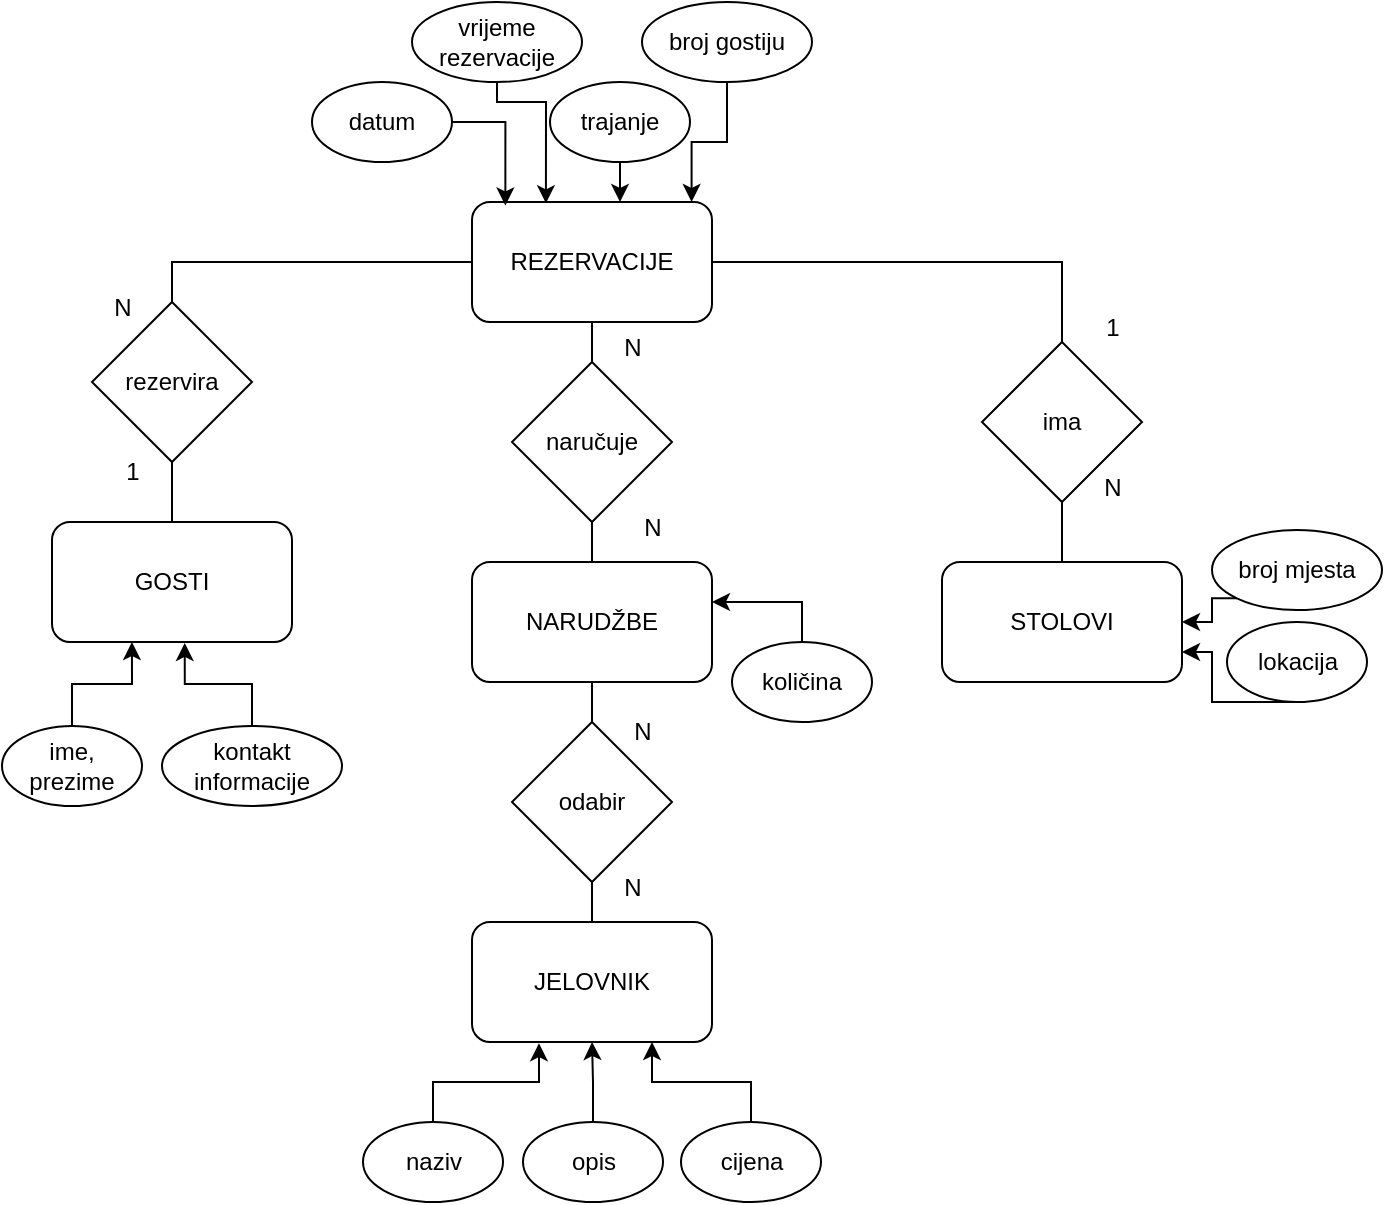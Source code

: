 <mxfile version="24.4.4" type="device">
  <diagram id="2cFhJQ0EuO6aFKeluAfo" name="Page-1">
    <mxGraphModel dx="971" dy="676" grid="1" gridSize="10" guides="1" tooltips="1" connect="1" arrows="1" fold="1" page="1" pageScale="1" pageWidth="1169" pageHeight="827" math="0" shadow="0">
      <root>
        <mxCell id="0" />
        <mxCell id="1" parent="0" />
        <mxCell id="Z1PIHArSDxDDDAEvyer4-1" value="STOLOVI" style="rounded=1;whiteSpace=wrap;html=1;" vertex="1" parent="1">
          <mxGeometry x="585" y="430" width="120" height="60" as="geometry" />
        </mxCell>
        <mxCell id="Z1PIHArSDxDDDAEvyer4-2" value="GOSTI" style="rounded=1;whiteSpace=wrap;html=1;" vertex="1" parent="1">
          <mxGeometry x="140" y="410" width="120" height="60" as="geometry" />
        </mxCell>
        <mxCell id="Z1PIHArSDxDDDAEvyer4-3" value="REZERVACIJE" style="rounded=1;whiteSpace=wrap;html=1;" vertex="1" parent="1">
          <mxGeometry x="350" y="250" width="120" height="60" as="geometry" />
        </mxCell>
        <mxCell id="Z1PIHArSDxDDDAEvyer4-4" value="JELOVNIK" style="rounded=1;whiteSpace=wrap;html=1;" vertex="1" parent="1">
          <mxGeometry x="350" y="610" width="120" height="60" as="geometry" />
        </mxCell>
        <mxCell id="Z1PIHArSDxDDDAEvyer4-6" value="NARUDŽBE" style="rounded=1;whiteSpace=wrap;html=1;" vertex="1" parent="1">
          <mxGeometry x="350" y="430" width="120" height="60" as="geometry" />
        </mxCell>
        <mxCell id="Z1PIHArSDxDDDAEvyer4-9" value="" style="endArrow=none;html=1;rounded=0;entryX=0;entryY=0.5;entryDx=0;entryDy=0;exitX=0.5;exitY=0;exitDx=0;exitDy=0;" edge="1" parent="1" source="Z1PIHArSDxDDDAEvyer4-10" target="Z1PIHArSDxDDDAEvyer4-3">
          <mxGeometry width="50" height="50" relative="1" as="geometry">
            <mxPoint x="220" y="270" as="sourcePoint" />
            <mxPoint x="460" y="540" as="targetPoint" />
            <Array as="points">
              <mxPoint x="200" y="280" />
            </Array>
          </mxGeometry>
        </mxCell>
        <mxCell id="Z1PIHArSDxDDDAEvyer4-10" value="rezervira" style="rhombus;whiteSpace=wrap;html=1;" vertex="1" parent="1">
          <mxGeometry x="160" y="300" width="80" height="80" as="geometry" />
        </mxCell>
        <mxCell id="Z1PIHArSDxDDDAEvyer4-11" value="" style="endArrow=none;html=1;rounded=0;entryX=0.5;entryY=1;entryDx=0;entryDy=0;exitX=0.5;exitY=0;exitDx=0;exitDy=0;" edge="1" parent="1" source="Z1PIHArSDxDDDAEvyer4-2" target="Z1PIHArSDxDDDAEvyer4-10">
          <mxGeometry width="50" height="50" relative="1" as="geometry">
            <mxPoint x="250" y="430" as="sourcePoint" />
            <mxPoint x="300" y="380" as="targetPoint" />
          </mxGeometry>
        </mxCell>
        <mxCell id="Z1PIHArSDxDDDAEvyer4-12" value="1" style="text;html=1;align=center;verticalAlign=middle;resizable=0;points=[];autosize=1;strokeColor=none;fillColor=none;" vertex="1" parent="1">
          <mxGeometry x="165" y="370" width="30" height="30" as="geometry" />
        </mxCell>
        <mxCell id="Z1PIHArSDxDDDAEvyer4-13" value="N" style="text;html=1;align=center;verticalAlign=middle;resizable=0;points=[];autosize=1;strokeColor=none;fillColor=none;" vertex="1" parent="1">
          <mxGeometry x="160" y="288" width="30" height="30" as="geometry" />
        </mxCell>
        <mxCell id="Z1PIHArSDxDDDAEvyer4-14" value="ime, prezime" style="ellipse;whiteSpace=wrap;html=1;" vertex="1" parent="1">
          <mxGeometry x="115" y="512" width="70" height="40" as="geometry" />
        </mxCell>
        <mxCell id="Z1PIHArSDxDDDAEvyer4-16" value="kontakt&lt;div&gt;informacije&lt;/div&gt;" style="ellipse;whiteSpace=wrap;html=1;" vertex="1" parent="1">
          <mxGeometry x="195" y="512" width="90" height="40" as="geometry" />
        </mxCell>
        <mxCell id="Z1PIHArSDxDDDAEvyer4-18" value="datum" style="ellipse;whiteSpace=wrap;html=1;" vertex="1" parent="1">
          <mxGeometry x="270" y="190" width="70" height="40" as="geometry" />
        </mxCell>
        <mxCell id="Z1PIHArSDxDDDAEvyer4-51" style="edgeStyle=orthogonalEdgeStyle;rounded=0;orthogonalLoop=1;jettySize=auto;html=1;entryX=1;entryY=0.5;entryDx=0;entryDy=0;exitX=0;exitY=1;exitDx=0;exitDy=0;" edge="1" parent="1" source="Z1PIHArSDxDDDAEvyer4-19" target="Z1PIHArSDxDDDAEvyer4-1">
          <mxGeometry relative="1" as="geometry">
            <Array as="points">
              <mxPoint x="720" y="448" />
              <mxPoint x="720" y="460" />
            </Array>
          </mxGeometry>
        </mxCell>
        <mxCell id="Z1PIHArSDxDDDAEvyer4-19" value="broj mjesta" style="ellipse;whiteSpace=wrap;html=1;" vertex="1" parent="1">
          <mxGeometry x="720" y="414" width="85" height="40" as="geometry" />
        </mxCell>
        <mxCell id="Z1PIHArSDxDDDAEvyer4-20" value="trajanje" style="ellipse;whiteSpace=wrap;html=1;" vertex="1" parent="1">
          <mxGeometry x="389" y="190" width="70" height="40" as="geometry" />
        </mxCell>
        <mxCell id="Z1PIHArSDxDDDAEvyer4-21" value="broj gostiju" style="ellipse;whiteSpace=wrap;html=1;" vertex="1" parent="1">
          <mxGeometry x="435" y="150" width="85" height="40" as="geometry" />
        </mxCell>
        <mxCell id="Z1PIHArSDxDDDAEvyer4-23" value="vrijeme&lt;div&gt;rezervacije&lt;/div&gt;" style="ellipse;whiteSpace=wrap;html=1;" vertex="1" parent="1">
          <mxGeometry x="320" y="150" width="85" height="40" as="geometry" />
        </mxCell>
        <mxCell id="Z1PIHArSDxDDDAEvyer4-52" style="edgeStyle=orthogonalEdgeStyle;rounded=0;orthogonalLoop=1;jettySize=auto;html=1;entryX=1;entryY=0.75;entryDx=0;entryDy=0;" edge="1" parent="1" source="Z1PIHArSDxDDDAEvyer4-24" target="Z1PIHArSDxDDDAEvyer4-1">
          <mxGeometry relative="1" as="geometry">
            <Array as="points">
              <mxPoint x="720" y="500" />
              <mxPoint x="720" y="475" />
            </Array>
          </mxGeometry>
        </mxCell>
        <mxCell id="Z1PIHArSDxDDDAEvyer4-24" value="lokacija" style="ellipse;whiteSpace=wrap;html=1;" vertex="1" parent="1">
          <mxGeometry x="727.5" y="460" width="70" height="40" as="geometry" />
        </mxCell>
        <mxCell id="Z1PIHArSDxDDDAEvyer4-26" value="ima" style="rhombus;whiteSpace=wrap;html=1;" vertex="1" parent="1">
          <mxGeometry x="605" y="320" width="80" height="80" as="geometry" />
        </mxCell>
        <mxCell id="Z1PIHArSDxDDDAEvyer4-27" value="" style="endArrow=none;html=1;rounded=0;entryX=0.5;entryY=0;entryDx=0;entryDy=0;exitX=0.5;exitY=1;exitDx=0;exitDy=0;" edge="1" parent="1" source="Z1PIHArSDxDDDAEvyer4-26" target="Z1PIHArSDxDDDAEvyer4-1">
          <mxGeometry width="50" height="50" relative="1" as="geometry">
            <mxPoint x="505" y="400" as="sourcePoint" />
            <mxPoint x="555" y="350" as="targetPoint" />
          </mxGeometry>
        </mxCell>
        <mxCell id="Z1PIHArSDxDDDAEvyer4-28" value="" style="endArrow=none;html=1;rounded=0;entryX=1;entryY=0.5;entryDx=0;entryDy=0;exitX=0.5;exitY=0;exitDx=0;exitDy=0;" edge="1" parent="1" source="Z1PIHArSDxDDDAEvyer4-26" target="Z1PIHArSDxDDDAEvyer4-3">
          <mxGeometry width="50" height="50" relative="1" as="geometry">
            <mxPoint x="480" y="380" as="sourcePoint" />
            <mxPoint x="530" y="330" as="targetPoint" />
            <Array as="points">
              <mxPoint x="645" y="280" />
            </Array>
          </mxGeometry>
        </mxCell>
        <mxCell id="Z1PIHArSDxDDDAEvyer4-32" value="" style="endArrow=none;html=1;rounded=0;entryX=0.5;entryY=1;entryDx=0;entryDy=0;exitX=0.5;exitY=0;exitDx=0;exitDy=0;" edge="1" parent="1" source="Z1PIHArSDxDDDAEvyer4-6" target="Z1PIHArSDxDDDAEvyer4-3">
          <mxGeometry width="50" height="50" relative="1" as="geometry">
            <mxPoint x="370" y="380" as="sourcePoint" />
            <mxPoint x="420" y="330" as="targetPoint" />
          </mxGeometry>
        </mxCell>
        <mxCell id="Z1PIHArSDxDDDAEvyer4-33" value="" style="endArrow=none;html=1;rounded=0;entryX=0.5;entryY=1;entryDx=0;entryDy=0;exitX=0.5;exitY=0;exitDx=0;exitDy=0;" edge="1" parent="1" source="Z1PIHArSDxDDDAEvyer4-4" target="Z1PIHArSDxDDDAEvyer4-6">
          <mxGeometry width="50" height="50" relative="1" as="geometry">
            <mxPoint x="370" y="650" as="sourcePoint" />
            <mxPoint x="420" y="600" as="targetPoint" />
          </mxGeometry>
        </mxCell>
        <mxCell id="Z1PIHArSDxDDDAEvyer4-44" style="edgeStyle=orthogonalEdgeStyle;rounded=0;orthogonalLoop=1;jettySize=auto;html=1;entryX=0.5;entryY=1;entryDx=0;entryDy=0;" edge="1" parent="1" source="Z1PIHArSDxDDDAEvyer4-34" target="Z1PIHArSDxDDDAEvyer4-4">
          <mxGeometry relative="1" as="geometry" />
        </mxCell>
        <mxCell id="Z1PIHArSDxDDDAEvyer4-34" value="opis" style="ellipse;whiteSpace=wrap;html=1;" vertex="1" parent="1">
          <mxGeometry x="375.5" y="710" width="70" height="40" as="geometry" />
        </mxCell>
        <mxCell id="Z1PIHArSDxDDDAEvyer4-35" value="naziv" style="ellipse;whiteSpace=wrap;html=1;" vertex="1" parent="1">
          <mxGeometry x="295.5" y="710" width="70" height="40" as="geometry" />
        </mxCell>
        <mxCell id="Z1PIHArSDxDDDAEvyer4-43" style="edgeStyle=orthogonalEdgeStyle;rounded=0;orthogonalLoop=1;jettySize=auto;html=1;entryX=0.75;entryY=1;entryDx=0;entryDy=0;" edge="1" parent="1" source="Z1PIHArSDxDDDAEvyer4-36" target="Z1PIHArSDxDDDAEvyer4-4">
          <mxGeometry relative="1" as="geometry" />
        </mxCell>
        <mxCell id="Z1PIHArSDxDDDAEvyer4-36" value="cijena" style="ellipse;whiteSpace=wrap;html=1;" vertex="1" parent="1">
          <mxGeometry x="454.5" y="710" width="70" height="40" as="geometry" />
        </mxCell>
        <mxCell id="Z1PIHArSDxDDDAEvyer4-46" style="edgeStyle=orthogonalEdgeStyle;rounded=0;orthogonalLoop=1;jettySize=auto;html=1;exitX=0.5;exitY=0;exitDx=0;exitDy=0;" edge="1" parent="1" source="Z1PIHArSDxDDDAEvyer4-37" target="Z1PIHArSDxDDDAEvyer4-6">
          <mxGeometry relative="1" as="geometry">
            <mxPoint x="480" y="450" as="targetPoint" />
            <Array as="points">
              <mxPoint x="515" y="450" />
            </Array>
          </mxGeometry>
        </mxCell>
        <mxCell id="Z1PIHArSDxDDDAEvyer4-37" value="količina" style="ellipse;whiteSpace=wrap;html=1;" vertex="1" parent="1">
          <mxGeometry x="480" y="470" width="70" height="40" as="geometry" />
        </mxCell>
        <mxCell id="Z1PIHArSDxDDDAEvyer4-38" value="naručuje" style="rhombus;whiteSpace=wrap;html=1;" vertex="1" parent="1">
          <mxGeometry x="370" y="330" width="80" height="80" as="geometry" />
        </mxCell>
        <mxCell id="Z1PIHArSDxDDDAEvyer4-39" style="edgeStyle=orthogonalEdgeStyle;rounded=0;orthogonalLoop=1;jettySize=auto;html=1;exitX=0.5;exitY=0;exitDx=0;exitDy=0;entryX=0.333;entryY=1;entryDx=0;entryDy=0;entryPerimeter=0;" edge="1" parent="1" source="Z1PIHArSDxDDDAEvyer4-14" target="Z1PIHArSDxDDDAEvyer4-2">
          <mxGeometry relative="1" as="geometry" />
        </mxCell>
        <mxCell id="Z1PIHArSDxDDDAEvyer4-40" style="edgeStyle=orthogonalEdgeStyle;rounded=0;orthogonalLoop=1;jettySize=auto;html=1;entryX=0.553;entryY=1.008;entryDx=0;entryDy=0;entryPerimeter=0;" edge="1" parent="1" source="Z1PIHArSDxDDDAEvyer4-16" target="Z1PIHArSDxDDDAEvyer4-2">
          <mxGeometry relative="1" as="geometry" />
        </mxCell>
        <mxCell id="Z1PIHArSDxDDDAEvyer4-42" style="edgeStyle=orthogonalEdgeStyle;rounded=0;orthogonalLoop=1;jettySize=auto;html=1;entryX=0.279;entryY=1.01;entryDx=0;entryDy=0;entryPerimeter=0;" edge="1" parent="1" source="Z1PIHArSDxDDDAEvyer4-35" target="Z1PIHArSDxDDDAEvyer4-4">
          <mxGeometry relative="1" as="geometry" />
        </mxCell>
        <mxCell id="Z1PIHArSDxDDDAEvyer4-47" style="edgeStyle=orthogonalEdgeStyle;rounded=0;orthogonalLoop=1;jettySize=auto;html=1;entryX=0.139;entryY=0.029;entryDx=0;entryDy=0;entryPerimeter=0;" edge="1" parent="1" source="Z1PIHArSDxDDDAEvyer4-18" target="Z1PIHArSDxDDDAEvyer4-3">
          <mxGeometry relative="1" as="geometry" />
        </mxCell>
        <mxCell id="Z1PIHArSDxDDDAEvyer4-48" style="edgeStyle=orthogonalEdgeStyle;rounded=0;orthogonalLoop=1;jettySize=auto;html=1;entryX=0.915;entryY=0;entryDx=0;entryDy=0;entryPerimeter=0;" edge="1" parent="1" source="Z1PIHArSDxDDDAEvyer4-21" target="Z1PIHArSDxDDDAEvyer4-3">
          <mxGeometry relative="1" as="geometry" />
        </mxCell>
        <mxCell id="Z1PIHArSDxDDDAEvyer4-49" style="edgeStyle=orthogonalEdgeStyle;rounded=0;orthogonalLoop=1;jettySize=auto;html=1;entryX=0.619;entryY=0.002;entryDx=0;entryDy=0;entryPerimeter=0;" edge="1" parent="1" source="Z1PIHArSDxDDDAEvyer4-20" target="Z1PIHArSDxDDDAEvyer4-3">
          <mxGeometry relative="1" as="geometry" />
        </mxCell>
        <mxCell id="Z1PIHArSDxDDDAEvyer4-50" style="edgeStyle=orthogonalEdgeStyle;rounded=0;orthogonalLoop=1;jettySize=auto;html=1;entryX=0.308;entryY=0.011;entryDx=0;entryDy=0;entryPerimeter=0;" edge="1" parent="1" source="Z1PIHArSDxDDDAEvyer4-23" target="Z1PIHArSDxDDDAEvyer4-3">
          <mxGeometry relative="1" as="geometry">
            <Array as="points">
              <mxPoint x="363" y="200" />
              <mxPoint x="387" y="200" />
            </Array>
          </mxGeometry>
        </mxCell>
        <mxCell id="Z1PIHArSDxDDDAEvyer4-53" value="1" style="text;html=1;align=center;verticalAlign=middle;resizable=0;points=[];autosize=1;strokeColor=none;fillColor=none;" vertex="1" parent="1">
          <mxGeometry x="655" y="298" width="30" height="30" as="geometry" />
        </mxCell>
        <mxCell id="Z1PIHArSDxDDDAEvyer4-54" value="N" style="text;html=1;align=center;verticalAlign=middle;resizable=0;points=[];autosize=1;strokeColor=none;fillColor=none;" vertex="1" parent="1">
          <mxGeometry x="655" y="378" width="30" height="30" as="geometry" />
        </mxCell>
        <mxCell id="Z1PIHArSDxDDDAEvyer4-55" value="N" style="text;html=1;align=center;verticalAlign=middle;resizable=0;points=[];autosize=1;strokeColor=none;fillColor=none;" vertex="1" parent="1">
          <mxGeometry x="415" y="308" width="30" height="30" as="geometry" />
        </mxCell>
        <mxCell id="Z1PIHArSDxDDDAEvyer4-56" value="N" style="text;html=1;align=center;verticalAlign=middle;resizable=0;points=[];autosize=1;strokeColor=none;fillColor=none;" vertex="1" parent="1">
          <mxGeometry x="425" y="398" width="30" height="30" as="geometry" />
        </mxCell>
        <mxCell id="Z1PIHArSDxDDDAEvyer4-57" value="odabir" style="rhombus;whiteSpace=wrap;html=1;" vertex="1" parent="1">
          <mxGeometry x="370" y="510" width="80" height="80" as="geometry" />
        </mxCell>
        <mxCell id="Z1PIHArSDxDDDAEvyer4-58" value="N" style="text;html=1;align=center;verticalAlign=middle;resizable=0;points=[];autosize=1;strokeColor=none;fillColor=none;" vertex="1" parent="1">
          <mxGeometry x="420" y="500" width="30" height="30" as="geometry" />
        </mxCell>
        <mxCell id="Z1PIHArSDxDDDAEvyer4-59" value="N" style="text;html=1;align=center;verticalAlign=middle;resizable=0;points=[];autosize=1;strokeColor=none;fillColor=none;" vertex="1" parent="1">
          <mxGeometry x="415" y="578" width="30" height="30" as="geometry" />
        </mxCell>
      </root>
    </mxGraphModel>
  </diagram>
</mxfile>
